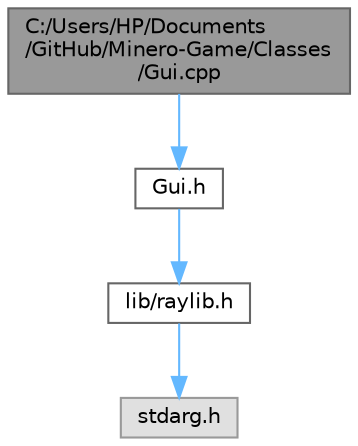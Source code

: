 digraph "C:/Users/HP/Documents/GitHub/Minero-Game/Classes/Gui.cpp"
{
 // LATEX_PDF_SIZE
  bgcolor="transparent";
  edge [fontname=Helvetica,fontsize=10,labelfontname=Helvetica,labelfontsize=10];
  node [fontname=Helvetica,fontsize=10,shape=box,height=0.2,width=0.4];
  Node1 [id="Node000001",label="C:/Users/HP/Documents\l/GitHub/Minero-Game/Classes\l/Gui.cpp",height=0.2,width=0.4,color="gray40", fillcolor="grey60", style="filled", fontcolor="black",tooltip=" "];
  Node1 -> Node2 [id="edge4_Node000001_Node000002",color="steelblue1",style="solid",tooltip=" "];
  Node2 [id="Node000002",label="Gui.h",height=0.2,width=0.4,color="grey40", fillcolor="white", style="filled",URL="$_classes_2_gui_8h.html",tooltip=" "];
  Node2 -> Node3 [id="edge5_Node000002_Node000003",color="steelblue1",style="solid",tooltip=" "];
  Node3 [id="Node000003",label="lib/raylib.h",height=0.2,width=0.4,color="grey40", fillcolor="white", style="filled",URL="$_classes_2lib_2raylib_8h.html",tooltip=" "];
  Node3 -> Node4 [id="edge6_Node000003_Node000004",color="steelblue1",style="solid",tooltip=" "];
  Node4 [id="Node000004",label="stdarg.h",height=0.2,width=0.4,color="grey60", fillcolor="#E0E0E0", style="filled",tooltip=" "];
}

